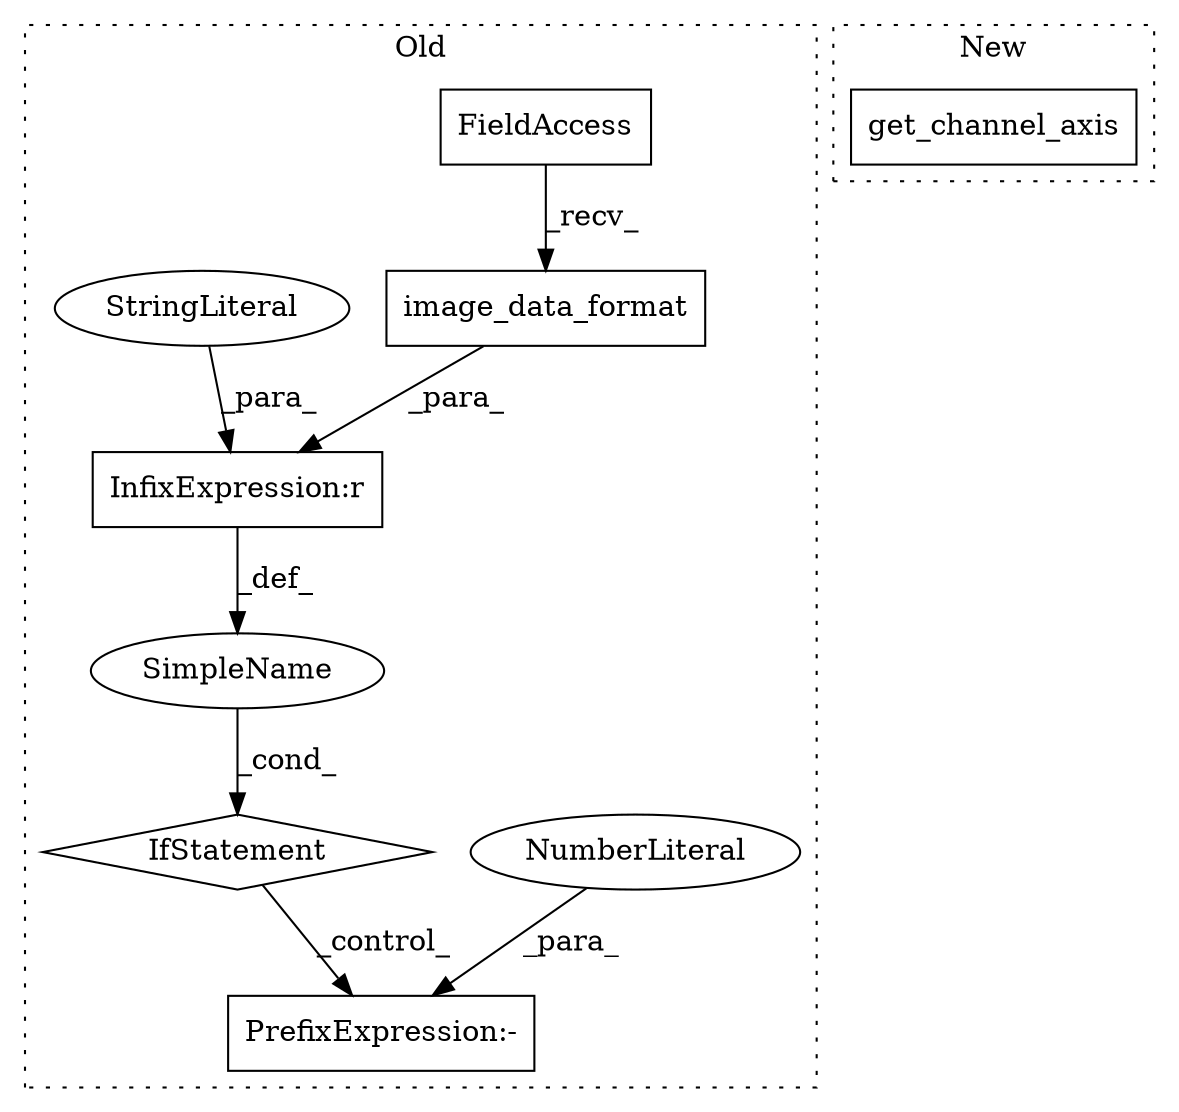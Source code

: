 digraph G {
subgraph cluster0 {
1 [label="image_data_format" a="32" s="2008" l="19" shape="box"];
3 [label="InfixExpression:r" a="27" s="2027" l="4" shape="box"];
4 [label="FieldAccess" a="22" s="1994" l="13" shape="box"];
5 [label="IfStatement" a="25" s="2048" l="3" shape="diamond"];
6 [label="SimpleName" a="42" s="" l="" shape="ellipse"];
7 [label="PrefixExpression:-" a="38" s="2055" l="1" shape="box"];
8 [label="NumberLiteral" a="34" s="2056" l="1" shape="ellipse"];
9 [label="StringLiteral" a="45" s="2031" l="16" shape="ellipse"];
label = "Old";
style="dotted";
}
subgraph cluster1 {
2 [label="get_channel_axis" a="32" s="2010" l="18" shape="box"];
label = "New";
style="dotted";
}
1 -> 3 [label="_para_"];
3 -> 6 [label="_def_"];
4 -> 1 [label="_recv_"];
5 -> 7 [label="_control_"];
6 -> 5 [label="_cond_"];
8 -> 7 [label="_para_"];
9 -> 3 [label="_para_"];
}